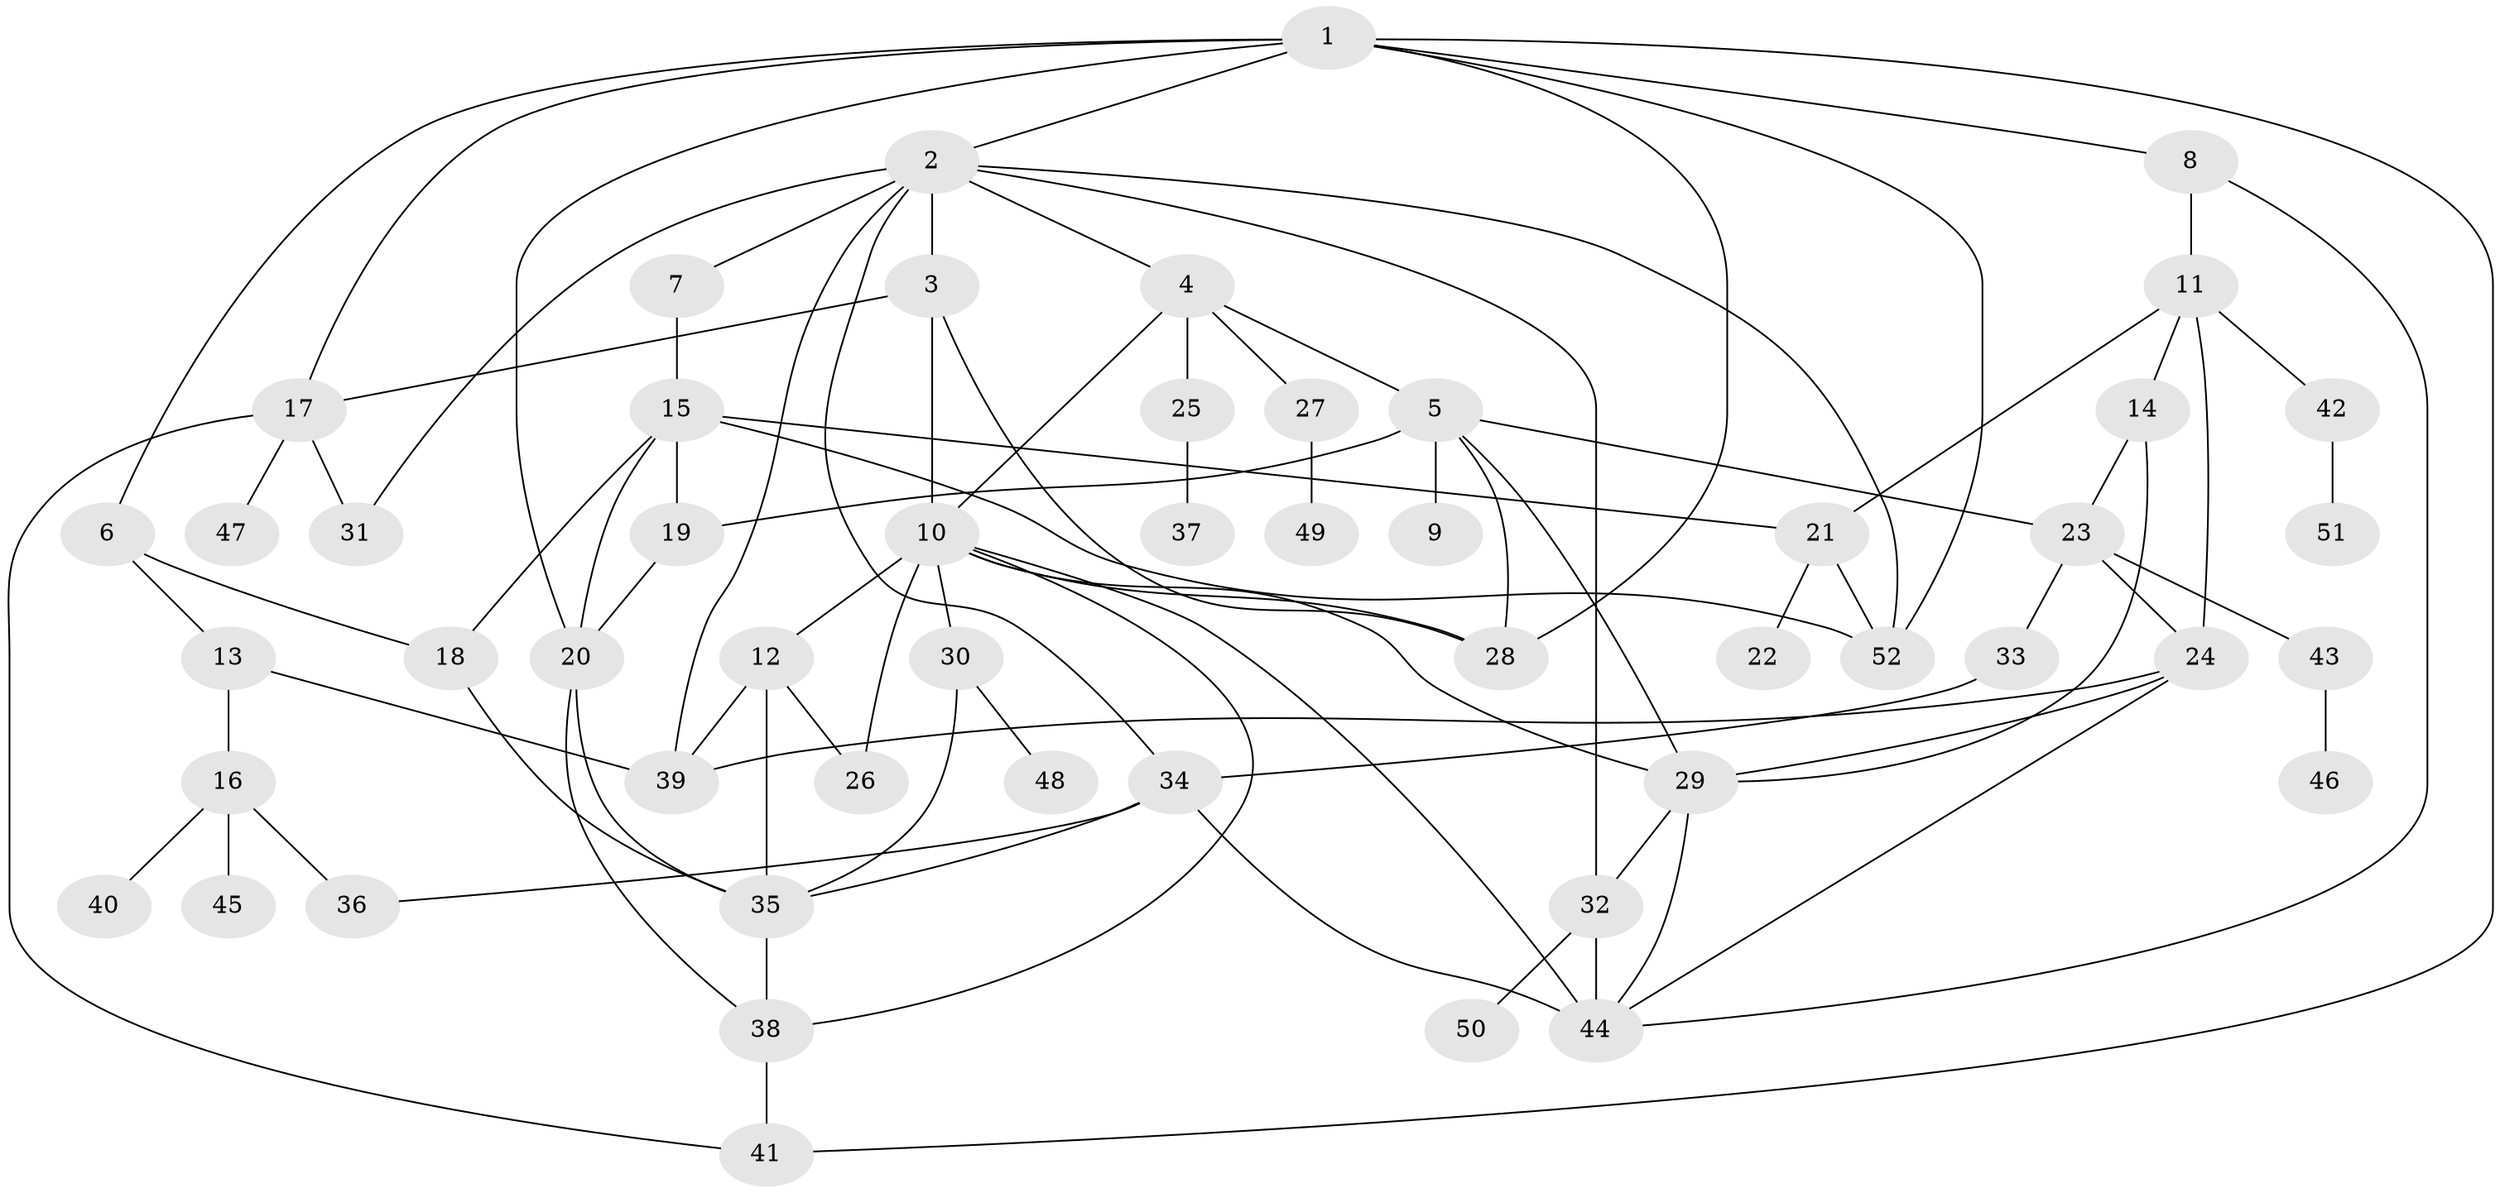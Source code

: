 // original degree distribution, {5: 0.07766990291262135, 11: 0.009708737864077669, 3: 0.32038834951456313, 4: 0.13592233009708737, 1: 0.20388349514563106, 6: 0.02912621359223301, 2: 0.21359223300970873, 7: 0.009708737864077669}
// Generated by graph-tools (version 1.1) at 2025/34/03/09/25 02:34:23]
// undirected, 52 vertices, 90 edges
graph export_dot {
graph [start="1"]
  node [color=gray90,style=filled];
  1;
  2;
  3;
  4;
  5;
  6;
  7;
  8;
  9;
  10;
  11;
  12;
  13;
  14;
  15;
  16;
  17;
  18;
  19;
  20;
  21;
  22;
  23;
  24;
  25;
  26;
  27;
  28;
  29;
  30;
  31;
  32;
  33;
  34;
  35;
  36;
  37;
  38;
  39;
  40;
  41;
  42;
  43;
  44;
  45;
  46;
  47;
  48;
  49;
  50;
  51;
  52;
  1 -- 2 [weight=1.0];
  1 -- 6 [weight=1.0];
  1 -- 8 [weight=1.0];
  1 -- 17 [weight=1.0];
  1 -- 20 [weight=1.0];
  1 -- 28 [weight=1.0];
  1 -- 41 [weight=1.0];
  1 -- 52 [weight=1.0];
  2 -- 3 [weight=2.0];
  2 -- 4 [weight=1.0];
  2 -- 7 [weight=1.0];
  2 -- 31 [weight=1.0];
  2 -- 32 [weight=1.0];
  2 -- 34 [weight=2.0];
  2 -- 39 [weight=1.0];
  2 -- 52 [weight=1.0];
  3 -- 10 [weight=1.0];
  3 -- 17 [weight=1.0];
  3 -- 28 [weight=1.0];
  4 -- 5 [weight=1.0];
  4 -- 10 [weight=1.0];
  4 -- 25 [weight=1.0];
  4 -- 27 [weight=1.0];
  5 -- 9 [weight=2.0];
  5 -- 19 [weight=1.0];
  5 -- 23 [weight=1.0];
  5 -- 28 [weight=1.0];
  5 -- 29 [weight=1.0];
  6 -- 13 [weight=1.0];
  6 -- 18 [weight=1.0];
  7 -- 15 [weight=1.0];
  8 -- 11 [weight=1.0];
  8 -- 44 [weight=1.0];
  10 -- 12 [weight=3.0];
  10 -- 26 [weight=1.0];
  10 -- 28 [weight=1.0];
  10 -- 29 [weight=1.0];
  10 -- 30 [weight=1.0];
  10 -- 38 [weight=1.0];
  10 -- 44 [weight=1.0];
  11 -- 14 [weight=1.0];
  11 -- 21 [weight=1.0];
  11 -- 24 [weight=1.0];
  11 -- 42 [weight=1.0];
  12 -- 26 [weight=1.0];
  12 -- 35 [weight=1.0];
  12 -- 39 [weight=1.0];
  13 -- 16 [weight=1.0];
  13 -- 39 [weight=1.0];
  14 -- 23 [weight=1.0];
  14 -- 29 [weight=1.0];
  15 -- 18 [weight=1.0];
  15 -- 19 [weight=1.0];
  15 -- 20 [weight=1.0];
  15 -- 21 [weight=2.0];
  15 -- 52 [weight=1.0];
  16 -- 36 [weight=1.0];
  16 -- 40 [weight=1.0];
  16 -- 45 [weight=1.0];
  17 -- 31 [weight=1.0];
  17 -- 41 [weight=1.0];
  17 -- 47 [weight=2.0];
  18 -- 35 [weight=1.0];
  19 -- 20 [weight=1.0];
  20 -- 35 [weight=1.0];
  20 -- 38 [weight=1.0];
  21 -- 22 [weight=2.0];
  21 -- 52 [weight=1.0];
  23 -- 24 [weight=1.0];
  23 -- 33 [weight=1.0];
  23 -- 43 [weight=1.0];
  24 -- 29 [weight=2.0];
  24 -- 39 [weight=1.0];
  24 -- 44 [weight=1.0];
  25 -- 37 [weight=1.0];
  27 -- 49 [weight=1.0];
  29 -- 32 [weight=1.0];
  29 -- 44 [weight=1.0];
  30 -- 35 [weight=1.0];
  30 -- 48 [weight=1.0];
  32 -- 44 [weight=2.0];
  32 -- 50 [weight=1.0];
  33 -- 34 [weight=1.0];
  34 -- 35 [weight=1.0];
  34 -- 36 [weight=1.0];
  34 -- 44 [weight=2.0];
  35 -- 38 [weight=1.0];
  38 -- 41 [weight=1.0];
  42 -- 51 [weight=1.0];
  43 -- 46 [weight=1.0];
}
